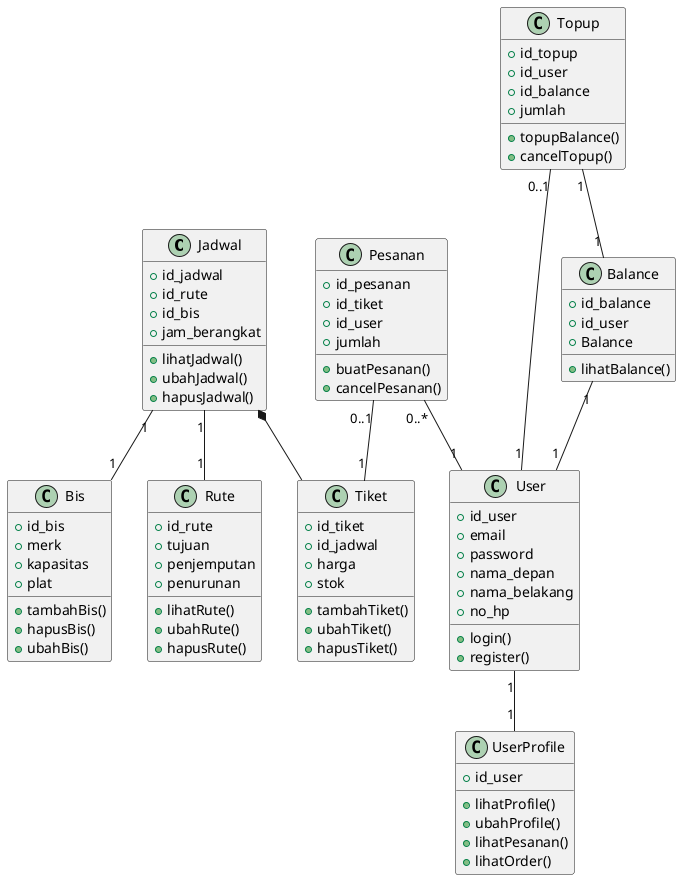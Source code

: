 @startuml class_diagram
' o = agregate

Jadwal "1" -- "1" Bis
Jadwal "1" -- "1" Rute
Jadwal *-- Tiket
User "1" -- "1" UserProfile
Pesanan "0..1" -- "1" Tiket
Pesanan "0..*" -- "1" User
Balance "1" -- "1" User
Topup "0..1" -- "1" User
Topup "1" -- "1" Balance

class Topup {
    + id_topup
    + id_user
    + id_balance
    + jumlah

    + topupBalance()
    + cancelTopup()
}

class Balance {
    + id_balance
    + id_user
    + Balance

    + lihatBalance()
}

class Pesanan {
    + id_pesanan
    + id_tiket
    + id_user
    + jumlah

    + buatPesanan()
    + cancelPesanan()
}

class UserProfile {
    + id_user

    + lihatProfile()
    + ubahProfile()
    + lihatPesanan()
    + lihatOrder()
}

class User {
    + id_user
    + email
    + password
    + nama_depan
    + nama_belakang
    + no_hp
    
    + login()
    + register()
}

class Tiket {
    + id_tiket
    + id_jadwal
    + harga
    + stok

    + tambahTiket()
    + ubahTiket()
    + hapusTiket()
}

class Jadwal {
    + id_jadwal
    + id_rute
    + id_bis
    + jam_berangkat

    + lihatJadwal()
    + ubahJadwal()
    + hapusJadwal()
}

class Rute {
    + id_rute
    + tujuan
    + penjemputan
    + penurunan

    + lihatRute()
    + ubahRute()
    + hapusRute()
}

class Bis {
    + id_bis 
    + merk
    + kapasitas
    + plat

    + tambahBis()
    + hapusBis()
    + ubahBis()
}

@enduml
